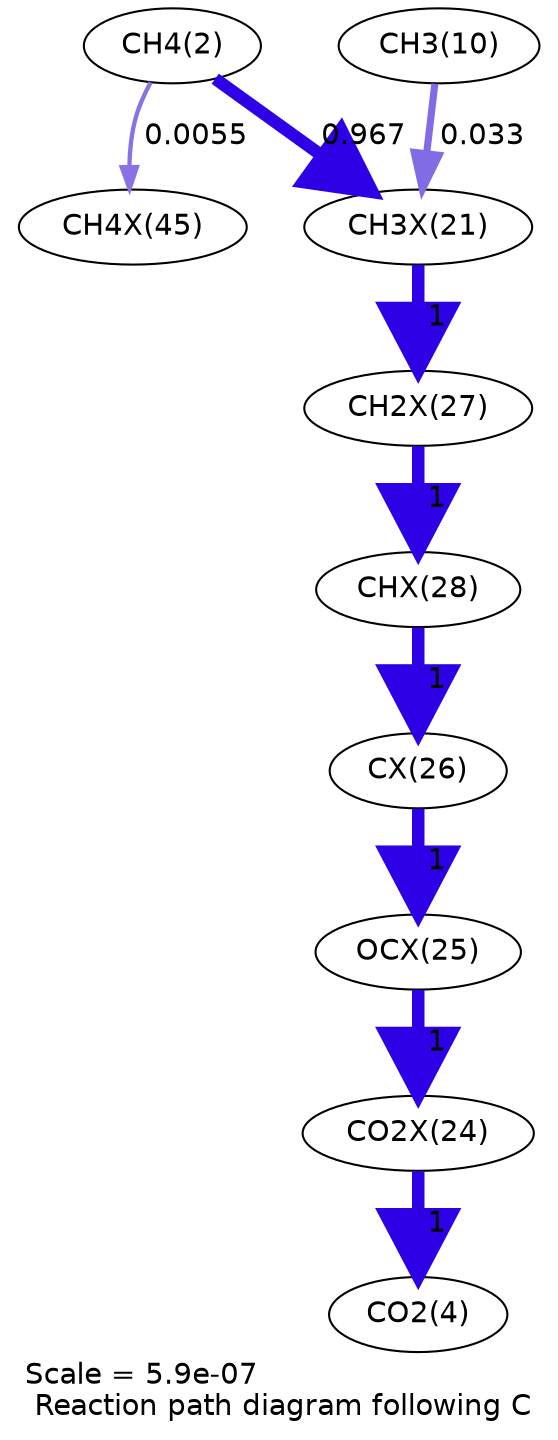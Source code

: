 digraph reaction_paths {
center=1;
s4 -> s40[fontname="Helvetica", penwidth=2.07, arrowsize=1.04, color="0.7, 0.506, 0.9"
, label=" 0.0055"];
s4 -> s32[fontname="Helvetica", penwidth=5.97, arrowsize=2.99, color="0.7, 1.47, 0.9"
, label=" 0.967"];
s12 -> s32[fontname="Helvetica", penwidth=3.43, arrowsize=1.71, color="0.7, 0.533, 0.9"
, label=" 0.033"];
s32 -> s38[fontname="Helvetica", penwidth=6, arrowsize=3, color="0.7, 1.5, 0.9"
, label=" 1"];
s38 -> s39[fontname="Helvetica", penwidth=6, arrowsize=3, color="0.7, 1.5, 0.9"
, label=" 1"];
s39 -> s37[fontname="Helvetica", penwidth=6, arrowsize=3, color="0.7, 1.5, 0.9"
, label=" 1"];
s37 -> s36[fontname="Helvetica", penwidth=6, arrowsize=3, color="0.7, 1.5, 0.9"
, label=" 1"];
s36 -> s35[fontname="Helvetica", penwidth=6, arrowsize=3, color="0.7, 1.5, 0.9"
, label=" 1"];
s35 -> s6[fontname="Helvetica", penwidth=6, arrowsize=3, color="0.7, 1.5, 0.9"
, label=" 1"];
s4 [ fontname="Helvetica", label="CH4(2)"];
s6 [ fontname="Helvetica", label="CO2(4)"];
s12 [ fontname="Helvetica", label="CH3(10)"];
s32 [ fontname="Helvetica", label="CH3X(21)"];
s35 [ fontname="Helvetica", label="CO2X(24)"];
s36 [ fontname="Helvetica", label="OCX(25)"];
s37 [ fontname="Helvetica", label="CX(26)"];
s38 [ fontname="Helvetica", label="CH2X(27)"];
s39 [ fontname="Helvetica", label="CHX(28)"];
s40 [ fontname="Helvetica", label="CH4X(45)"];
 label = "Scale = 5.9e-07\l Reaction path diagram following C";
 fontname = "Helvetica";
}
